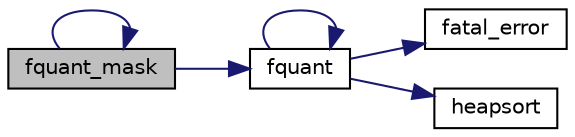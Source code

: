 digraph "fquant_mask"
{
 // LATEX_PDF_SIZE
  edge [fontname="Helvetica",fontsize="10",labelfontname="Helvetica",labelfontsize="10"];
  node [fontname="Helvetica",fontsize="10",shape=record];
  rankdir="LR";
  Node1 [label="fquant_mask",height=0.2,width=0.4,color="black", fillcolor="grey75", style="filled", fontcolor="black",tooltip=" "];
  Node1 -> Node2 [color="midnightblue",fontsize="10",style="solid"];
  Node2 [label="fquant",height=0.2,width=0.4,color="black", fillcolor="white", style="filled",URL="$numutils_8f90.html#a144d7adc0be56426f9ebc014d94ac2b9",tooltip=" "];
  Node2 -> Node3 [color="midnightblue",fontsize="10",style="solid"];
  Node3 [label="fatal_error",height=0.2,width=0.4,color="black", fillcolor="white", style="filled",URL="$fatal__error_8_f90.html#a2a2bff228716ab48a81c795b348d1665",tooltip=" "];
  Node2 -> Node2 [color="midnightblue",fontsize="10",style="solid"];
  Node2 -> Node4 [color="midnightblue",fontsize="10",style="solid"];
  Node4 [label="heapsort",height=0.2,width=0.4,color="black", fillcolor="white", style="filled",URL="$numutils_8f90.html#af35fe9f0019893598dbf82d6a72a983d",tooltip=" "];
  Node1 -> Node1 [color="midnightblue",fontsize="10",style="solid"];
}
